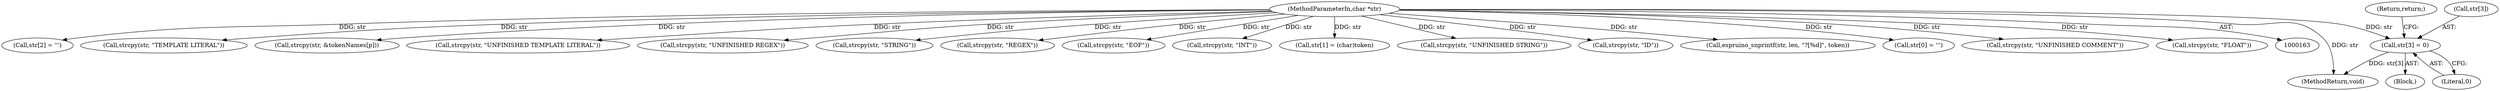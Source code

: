 digraph "0_Espruino_bed844f109b6c222816740555068de2e101e8018@array" {
"1000202" [label="(Call,str[3] = 0)"];
"1000165" [label="(MethodParameterIn,char *str)"];
"1000327" [label="(MethodReturn,void)"];
"1000197" [label="(Call,str[2] = '\'')"];
"1000242" [label="(Call,strcpy(str, \"TEMPLATE LITERAL\"))"];
"1000315" [label="(Call,strcpy(str, &tokenNames[p]))"];
"1000247" [label="(Call,strcpy(str, \"UNFINISHED TEMPLATE LITERAL\"))"];
"1000257" [label="(Call,strcpy(str, \"UNFINISHED REGEX\"))"];
"1000232" [label="(Call,strcpy(str, \"STRING\"))"];
"1000252" [label="(Call,strcpy(str, \"REGEX\"))"];
"1000212" [label="(Call,strcpy(str, \"EOF\"))"];
"1000222" [label="(Call,strcpy(str, \"INT\"))"];
"1000180" [label="(Block,)"];
"1000206" [label="(Literal,0)"];
"1000165" [label="(MethodParameterIn,char *str)"];
"1000190" [label="(Call,str[1] = (char)token)"];
"1000203" [label="(Call,str[3])"];
"1000237" [label="(Call,strcpy(str, \"UNFINISHED STRING\"))"];
"1000217" [label="(Call,strcpy(str, \"ID\"))"];
"1000207" [label="(Return,return;)"];
"1000322" [label="(Call,espruino_snprintf(str, len, \"?[%d]\", token))"];
"1000202" [label="(Call,str[3] = 0)"];
"1000185" [label="(Call,str[0] = '\'')"];
"1000262" [label="(Call,strcpy(str, \"UNFINISHED COMMENT\"))"];
"1000227" [label="(Call,strcpy(str, \"FLOAT\"))"];
"1000202" -> "1000180"  [label="AST: "];
"1000202" -> "1000206"  [label="CFG: "];
"1000203" -> "1000202"  [label="AST: "];
"1000206" -> "1000202"  [label="AST: "];
"1000207" -> "1000202"  [label="CFG: "];
"1000202" -> "1000327"  [label="DDG: str[3]"];
"1000165" -> "1000202"  [label="DDG: str"];
"1000165" -> "1000163"  [label="AST: "];
"1000165" -> "1000327"  [label="DDG: str"];
"1000165" -> "1000185"  [label="DDG: str"];
"1000165" -> "1000190"  [label="DDG: str"];
"1000165" -> "1000197"  [label="DDG: str"];
"1000165" -> "1000212"  [label="DDG: str"];
"1000165" -> "1000217"  [label="DDG: str"];
"1000165" -> "1000222"  [label="DDG: str"];
"1000165" -> "1000227"  [label="DDG: str"];
"1000165" -> "1000232"  [label="DDG: str"];
"1000165" -> "1000237"  [label="DDG: str"];
"1000165" -> "1000242"  [label="DDG: str"];
"1000165" -> "1000247"  [label="DDG: str"];
"1000165" -> "1000252"  [label="DDG: str"];
"1000165" -> "1000257"  [label="DDG: str"];
"1000165" -> "1000262"  [label="DDG: str"];
"1000165" -> "1000315"  [label="DDG: str"];
"1000165" -> "1000322"  [label="DDG: str"];
}
